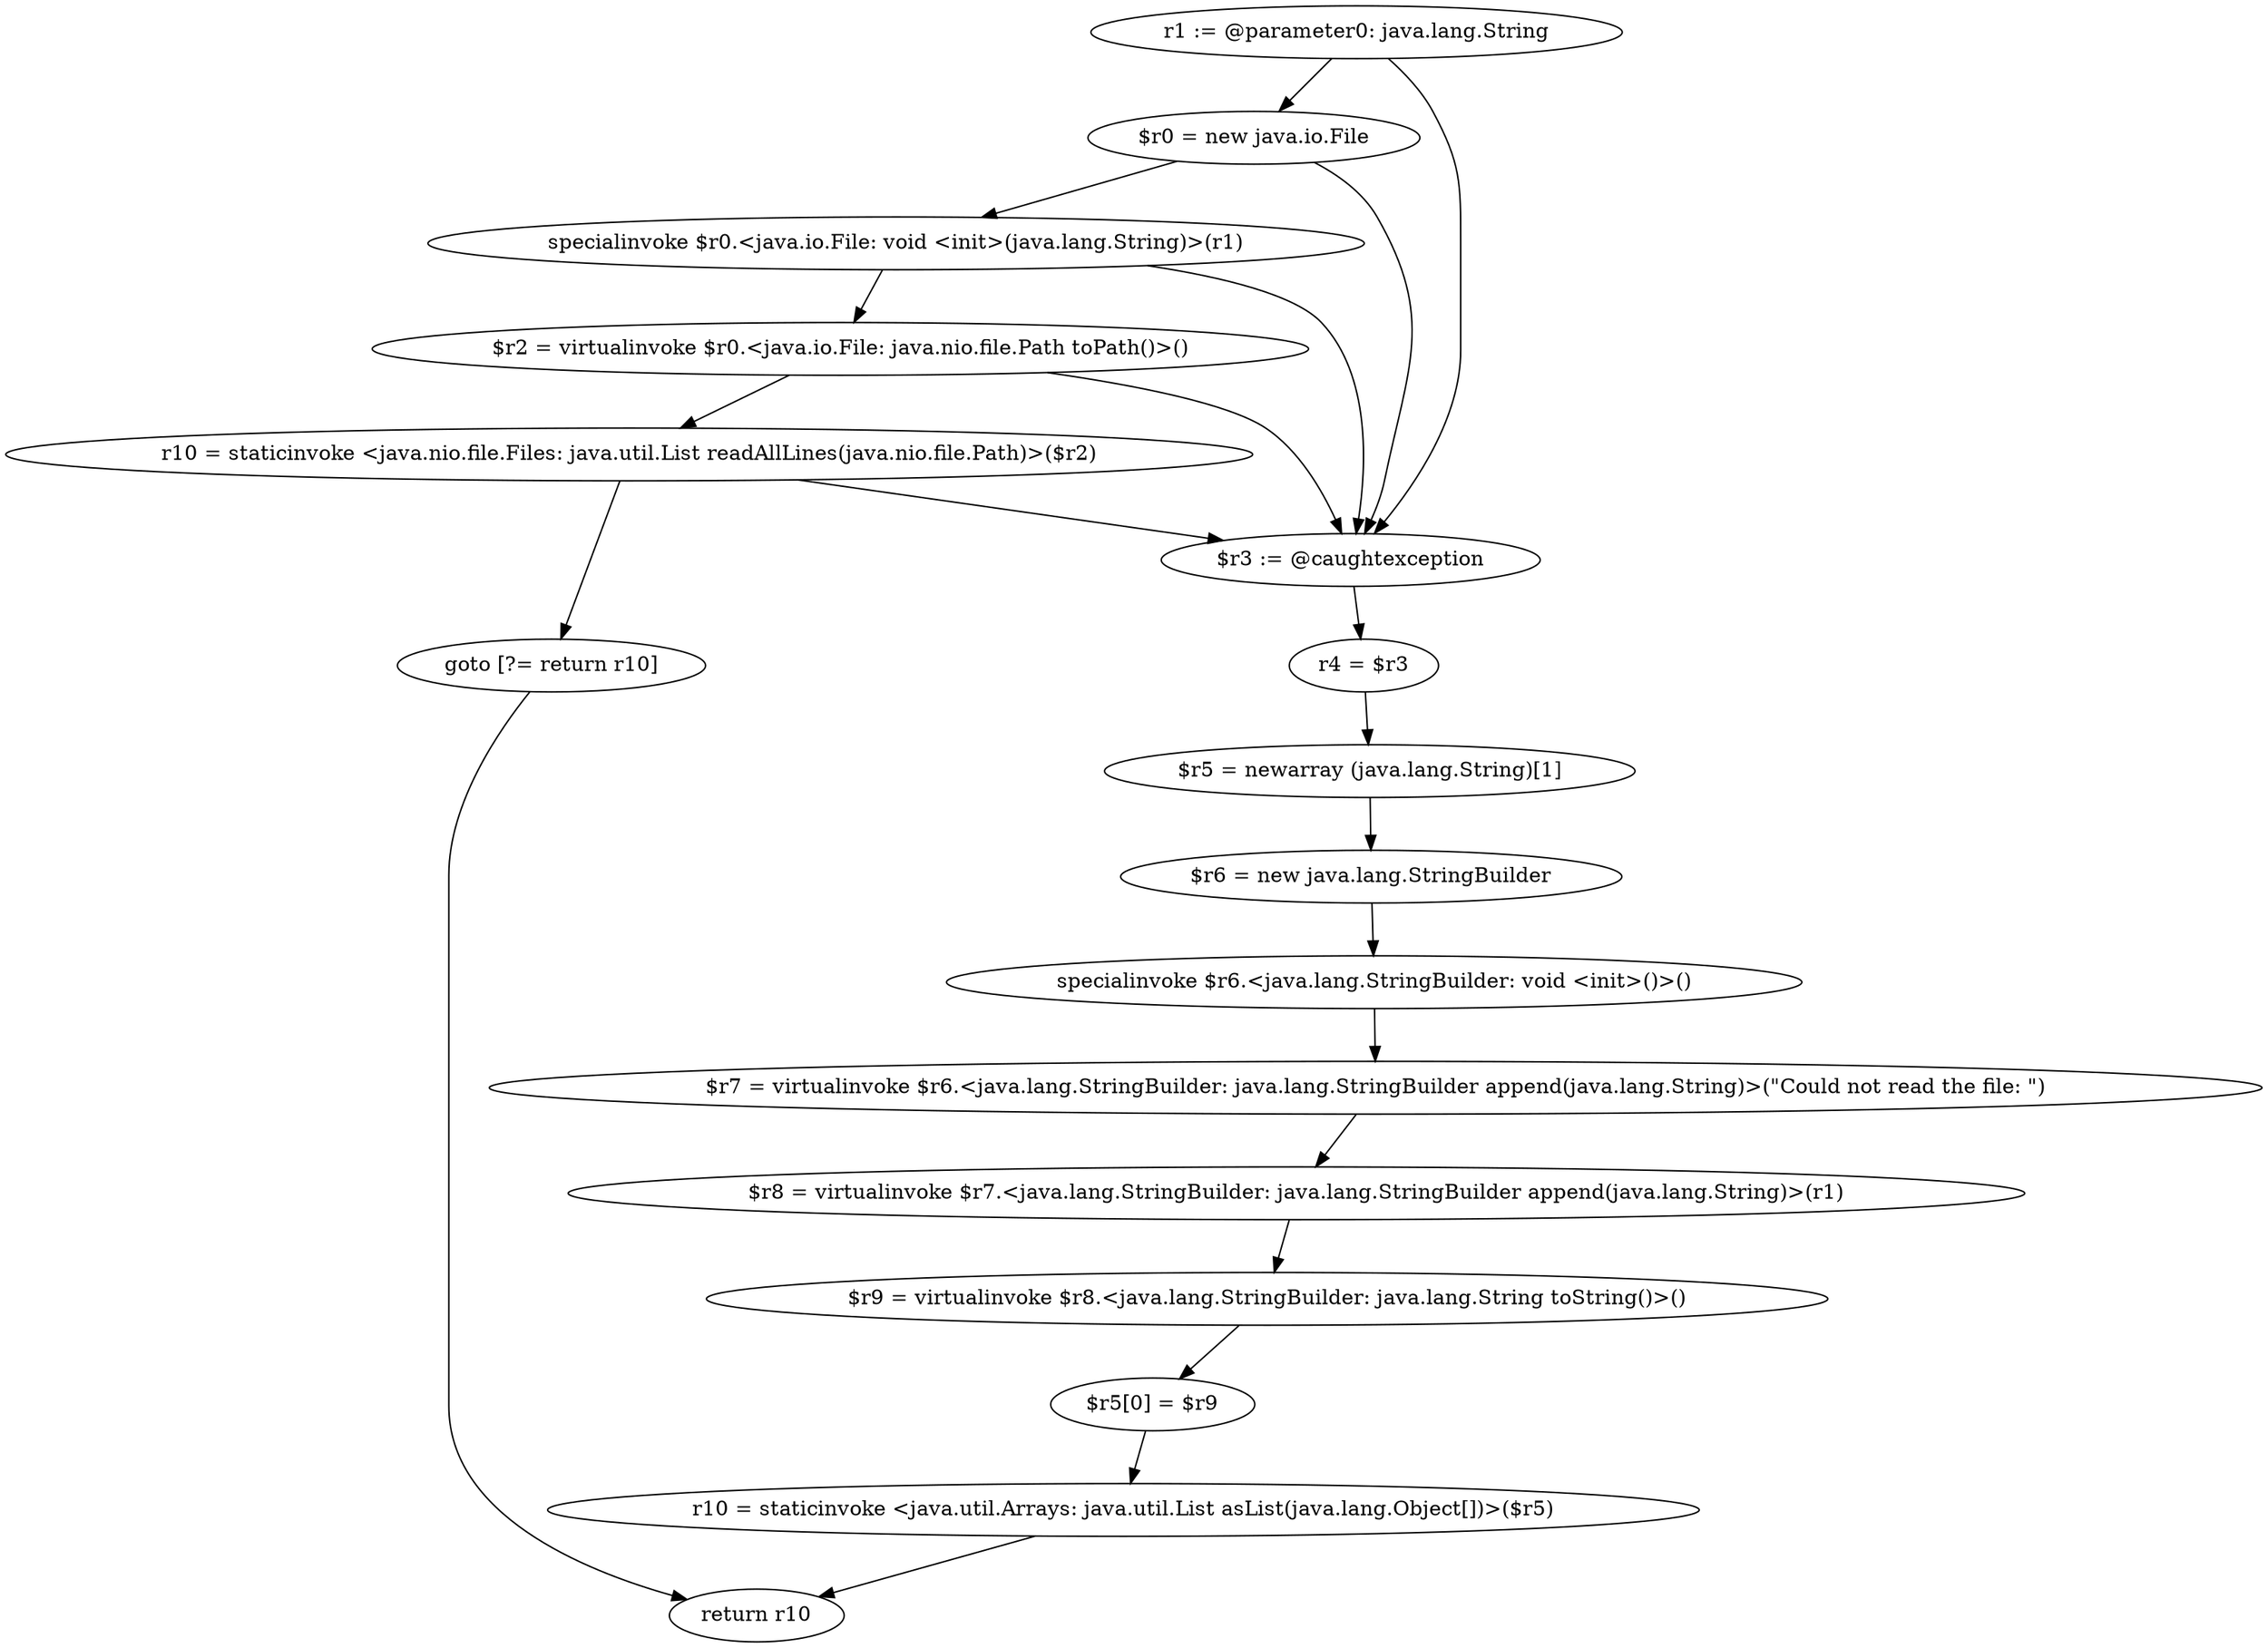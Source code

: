 digraph "unitGraph" {
    "r1 := @parameter0: java.lang.String"
    "$r0 = new java.io.File"
    "specialinvoke $r0.<java.io.File: void <init>(java.lang.String)>(r1)"
    "$r2 = virtualinvoke $r0.<java.io.File: java.nio.file.Path toPath()>()"
    "r10 = staticinvoke <java.nio.file.Files: java.util.List readAllLines(java.nio.file.Path)>($r2)"
    "goto [?= return r10]"
    "$r3 := @caughtexception"
    "r4 = $r3"
    "$r5 = newarray (java.lang.String)[1]"
    "$r6 = new java.lang.StringBuilder"
    "specialinvoke $r6.<java.lang.StringBuilder: void <init>()>()"
    "$r7 = virtualinvoke $r6.<java.lang.StringBuilder: java.lang.StringBuilder append(java.lang.String)>(\"Could not read the file: \")"
    "$r8 = virtualinvoke $r7.<java.lang.StringBuilder: java.lang.StringBuilder append(java.lang.String)>(r1)"
    "$r9 = virtualinvoke $r8.<java.lang.StringBuilder: java.lang.String toString()>()"
    "$r5[0] = $r9"
    "r10 = staticinvoke <java.util.Arrays: java.util.List asList(java.lang.Object[])>($r5)"
    "return r10"
    "r1 := @parameter0: java.lang.String"->"$r0 = new java.io.File";
    "r1 := @parameter0: java.lang.String"->"$r3 := @caughtexception";
    "$r0 = new java.io.File"->"specialinvoke $r0.<java.io.File: void <init>(java.lang.String)>(r1)";
    "$r0 = new java.io.File"->"$r3 := @caughtexception";
    "specialinvoke $r0.<java.io.File: void <init>(java.lang.String)>(r1)"->"$r2 = virtualinvoke $r0.<java.io.File: java.nio.file.Path toPath()>()";
    "specialinvoke $r0.<java.io.File: void <init>(java.lang.String)>(r1)"->"$r3 := @caughtexception";
    "$r2 = virtualinvoke $r0.<java.io.File: java.nio.file.Path toPath()>()"->"r10 = staticinvoke <java.nio.file.Files: java.util.List readAllLines(java.nio.file.Path)>($r2)";
    "$r2 = virtualinvoke $r0.<java.io.File: java.nio.file.Path toPath()>()"->"$r3 := @caughtexception";
    "r10 = staticinvoke <java.nio.file.Files: java.util.List readAllLines(java.nio.file.Path)>($r2)"->"goto [?= return r10]";
    "r10 = staticinvoke <java.nio.file.Files: java.util.List readAllLines(java.nio.file.Path)>($r2)"->"$r3 := @caughtexception";
    "goto [?= return r10]"->"return r10";
    "$r3 := @caughtexception"->"r4 = $r3";
    "r4 = $r3"->"$r5 = newarray (java.lang.String)[1]";
    "$r5 = newarray (java.lang.String)[1]"->"$r6 = new java.lang.StringBuilder";
    "$r6 = new java.lang.StringBuilder"->"specialinvoke $r6.<java.lang.StringBuilder: void <init>()>()";
    "specialinvoke $r6.<java.lang.StringBuilder: void <init>()>()"->"$r7 = virtualinvoke $r6.<java.lang.StringBuilder: java.lang.StringBuilder append(java.lang.String)>(\"Could not read the file: \")";
    "$r7 = virtualinvoke $r6.<java.lang.StringBuilder: java.lang.StringBuilder append(java.lang.String)>(\"Could not read the file: \")"->"$r8 = virtualinvoke $r7.<java.lang.StringBuilder: java.lang.StringBuilder append(java.lang.String)>(r1)";
    "$r8 = virtualinvoke $r7.<java.lang.StringBuilder: java.lang.StringBuilder append(java.lang.String)>(r1)"->"$r9 = virtualinvoke $r8.<java.lang.StringBuilder: java.lang.String toString()>()";
    "$r9 = virtualinvoke $r8.<java.lang.StringBuilder: java.lang.String toString()>()"->"$r5[0] = $r9";
    "$r5[0] = $r9"->"r10 = staticinvoke <java.util.Arrays: java.util.List asList(java.lang.Object[])>($r5)";
    "r10 = staticinvoke <java.util.Arrays: java.util.List asList(java.lang.Object[])>($r5)"->"return r10";
}
